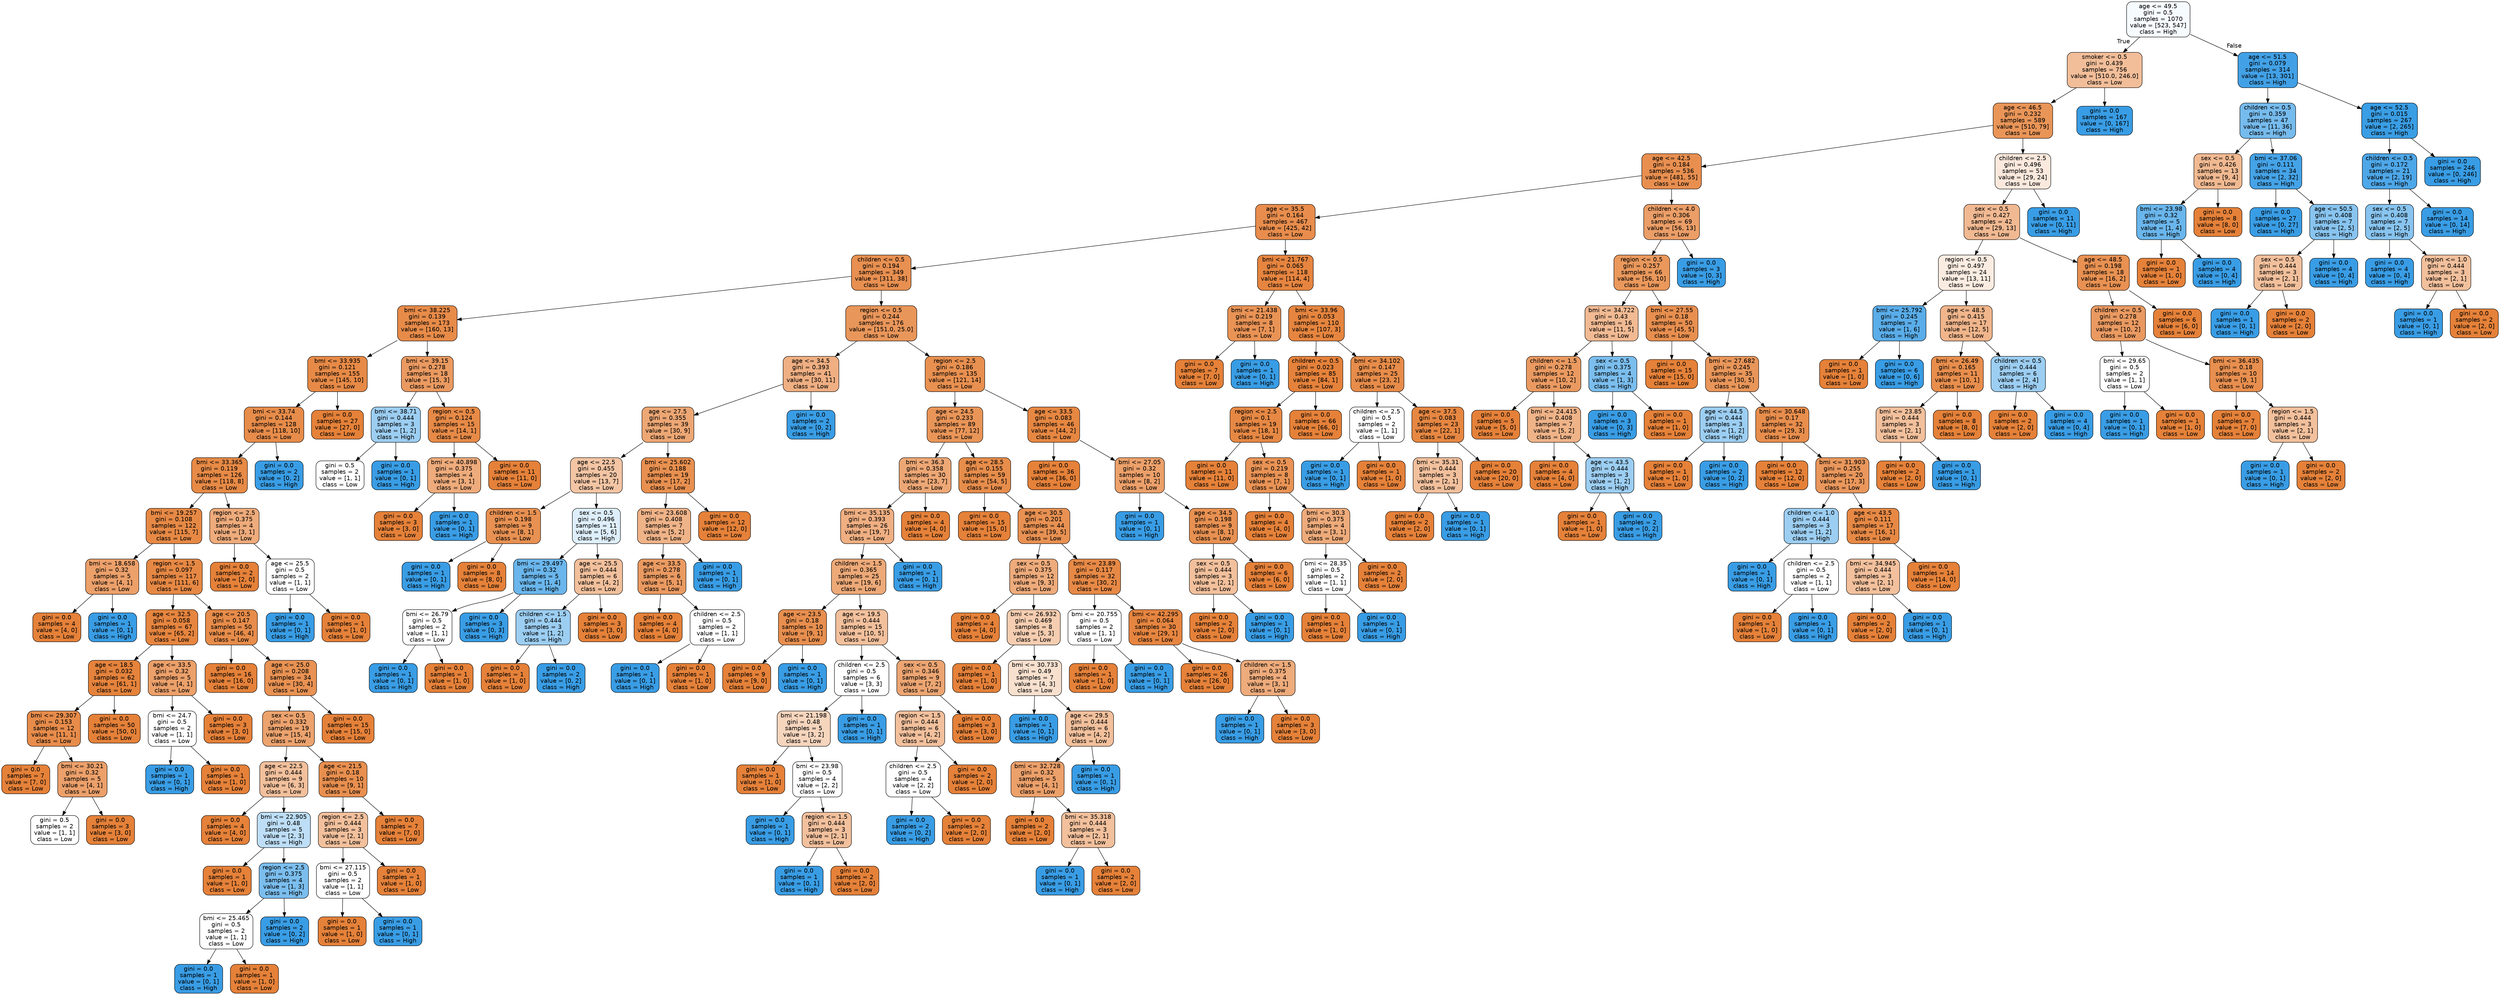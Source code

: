 digraph Tree {
node [shape=box, style="filled, rounded", color="black", fontname="helvetica"] ;
edge [fontname="helvetica"] ;
0 [label="age <= 49.5\ngini = 0.5\nsamples = 1070\nvalue = [523, 547]\nclass = High", fillcolor="#f6fbfe"] ;
1 [label="smoker <= 0.5\ngini = 0.439\nsamples = 756\nvalue = [510.0, 246.0]\nclass = Low", fillcolor="#f2be99"] ;
0 -> 1 [labeldistance=2.5, labelangle=45, headlabel="True"] ;
2 [label="age <= 46.5\ngini = 0.232\nsamples = 589\nvalue = [510, 79]\nclass = Low", fillcolor="#e99558"] ;
1 -> 2 ;
3 [label="age <= 42.5\ngini = 0.184\nsamples = 536\nvalue = [481, 55]\nclass = Low", fillcolor="#e88f50"] ;
2 -> 3 ;
4 [label="age <= 35.5\ngini = 0.164\nsamples = 467\nvalue = [425, 42]\nclass = Low", fillcolor="#e88d4d"] ;
3 -> 4 ;
5 [label="children <= 0.5\ngini = 0.194\nsamples = 349\nvalue = [311, 38]\nclass = Low", fillcolor="#e89051"] ;
4 -> 5 ;
6 [label="bmi <= 38.225\ngini = 0.139\nsamples = 173\nvalue = [160, 13]\nclass = Low", fillcolor="#e78b49"] ;
5 -> 6 ;
7 [label="bmi <= 33.935\ngini = 0.121\nsamples = 155\nvalue = [145, 10]\nclass = Low", fillcolor="#e78a47"] ;
6 -> 7 ;
8 [label="bmi <= 33.74\ngini = 0.144\nsamples = 128\nvalue = [118, 10]\nclass = Low", fillcolor="#e78c4a"] ;
7 -> 8 ;
9 [label="bmi <= 33.365\ngini = 0.119\nsamples = 126\nvalue = [118, 8]\nclass = Low", fillcolor="#e78a46"] ;
8 -> 9 ;
10 [label="bmi <= 19.257\ngini = 0.108\nsamples = 122\nvalue = [115, 7]\nclass = Low", fillcolor="#e78945"] ;
9 -> 10 ;
11 [label="bmi <= 18.658\ngini = 0.32\nsamples = 5\nvalue = [4, 1]\nclass = Low", fillcolor="#eca06a"] ;
10 -> 11 ;
12 [label="gini = 0.0\nsamples = 4\nvalue = [4, 0]\nclass = Low", fillcolor="#e58139"] ;
11 -> 12 ;
13 [label="gini = 0.0\nsamples = 1\nvalue = [0, 1]\nclass = High", fillcolor="#399de5"] ;
11 -> 13 ;
14 [label="region <= 1.5\ngini = 0.097\nsamples = 117\nvalue = [111, 6]\nclass = Low", fillcolor="#e68844"] ;
10 -> 14 ;
15 [label="age <= 32.5\ngini = 0.058\nsamples = 67\nvalue = [65, 2]\nclass = Low", fillcolor="#e6853f"] ;
14 -> 15 ;
16 [label="age <= 18.5\ngini = 0.032\nsamples = 62\nvalue = [61, 1]\nclass = Low", fillcolor="#e5833c"] ;
15 -> 16 ;
17 [label="bmi <= 29.307\ngini = 0.153\nsamples = 12\nvalue = [11, 1]\nclass = Low", fillcolor="#e78c4b"] ;
16 -> 17 ;
18 [label="gini = 0.0\nsamples = 7\nvalue = [7, 0]\nclass = Low", fillcolor="#e58139"] ;
17 -> 18 ;
19 [label="bmi <= 30.21\ngini = 0.32\nsamples = 5\nvalue = [4, 1]\nclass = Low", fillcolor="#eca06a"] ;
17 -> 19 ;
20 [label="gini = 0.5\nsamples = 2\nvalue = [1, 1]\nclass = Low", fillcolor="#ffffff"] ;
19 -> 20 ;
21 [label="gini = 0.0\nsamples = 3\nvalue = [3, 0]\nclass = Low", fillcolor="#e58139"] ;
19 -> 21 ;
22 [label="gini = 0.0\nsamples = 50\nvalue = [50, 0]\nclass = Low", fillcolor="#e58139"] ;
16 -> 22 ;
23 [label="age <= 33.5\ngini = 0.32\nsamples = 5\nvalue = [4, 1]\nclass = Low", fillcolor="#eca06a"] ;
15 -> 23 ;
24 [label="bmi <= 24.7\ngini = 0.5\nsamples = 2\nvalue = [1, 1]\nclass = Low", fillcolor="#ffffff"] ;
23 -> 24 ;
25 [label="gini = 0.0\nsamples = 1\nvalue = [0, 1]\nclass = High", fillcolor="#399de5"] ;
24 -> 25 ;
26 [label="gini = 0.0\nsamples = 1\nvalue = [1, 0]\nclass = Low", fillcolor="#e58139"] ;
24 -> 26 ;
27 [label="gini = 0.0\nsamples = 3\nvalue = [3, 0]\nclass = Low", fillcolor="#e58139"] ;
23 -> 27 ;
28 [label="age <= 20.5\ngini = 0.147\nsamples = 50\nvalue = [46, 4]\nclass = Low", fillcolor="#e78c4a"] ;
14 -> 28 ;
29 [label="gini = 0.0\nsamples = 16\nvalue = [16, 0]\nclass = Low", fillcolor="#e58139"] ;
28 -> 29 ;
30 [label="age <= 25.0\ngini = 0.208\nsamples = 34\nvalue = [30, 4]\nclass = Low", fillcolor="#e89253"] ;
28 -> 30 ;
31 [label="sex <= 0.5\ngini = 0.332\nsamples = 19\nvalue = [15, 4]\nclass = Low", fillcolor="#eca36e"] ;
30 -> 31 ;
32 [label="age <= 22.5\ngini = 0.444\nsamples = 9\nvalue = [6, 3]\nclass = Low", fillcolor="#f2c09c"] ;
31 -> 32 ;
33 [label="gini = 0.0\nsamples = 4\nvalue = [4, 0]\nclass = Low", fillcolor="#e58139"] ;
32 -> 33 ;
34 [label="bmi <= 22.905\ngini = 0.48\nsamples = 5\nvalue = [2, 3]\nclass = High", fillcolor="#bddef6"] ;
32 -> 34 ;
35 [label="gini = 0.0\nsamples = 1\nvalue = [1, 0]\nclass = Low", fillcolor="#e58139"] ;
34 -> 35 ;
36 [label="region <= 2.5\ngini = 0.375\nsamples = 4\nvalue = [1, 3]\nclass = High", fillcolor="#7bbeee"] ;
34 -> 36 ;
37 [label="bmi <= 25.465\ngini = 0.5\nsamples = 2\nvalue = [1, 1]\nclass = Low", fillcolor="#ffffff"] ;
36 -> 37 ;
38 [label="gini = 0.0\nsamples = 1\nvalue = [0, 1]\nclass = High", fillcolor="#399de5"] ;
37 -> 38 ;
39 [label="gini = 0.0\nsamples = 1\nvalue = [1, 0]\nclass = Low", fillcolor="#e58139"] ;
37 -> 39 ;
40 [label="gini = 0.0\nsamples = 2\nvalue = [0, 2]\nclass = High", fillcolor="#399de5"] ;
36 -> 40 ;
41 [label="age <= 21.5\ngini = 0.18\nsamples = 10\nvalue = [9, 1]\nclass = Low", fillcolor="#e88f4f"] ;
31 -> 41 ;
42 [label="region <= 2.5\ngini = 0.444\nsamples = 3\nvalue = [2, 1]\nclass = Low", fillcolor="#f2c09c"] ;
41 -> 42 ;
43 [label="bmi <= 27.115\ngini = 0.5\nsamples = 2\nvalue = [1, 1]\nclass = Low", fillcolor="#ffffff"] ;
42 -> 43 ;
44 [label="gini = 0.0\nsamples = 1\nvalue = [1, 0]\nclass = Low", fillcolor="#e58139"] ;
43 -> 44 ;
45 [label="gini = 0.0\nsamples = 1\nvalue = [0, 1]\nclass = High", fillcolor="#399de5"] ;
43 -> 45 ;
46 [label="gini = 0.0\nsamples = 1\nvalue = [1, 0]\nclass = Low", fillcolor="#e58139"] ;
42 -> 46 ;
47 [label="gini = 0.0\nsamples = 7\nvalue = [7, 0]\nclass = Low", fillcolor="#e58139"] ;
41 -> 47 ;
48 [label="gini = 0.0\nsamples = 15\nvalue = [15, 0]\nclass = Low", fillcolor="#e58139"] ;
30 -> 48 ;
49 [label="region <= 2.5\ngini = 0.375\nsamples = 4\nvalue = [3, 1]\nclass = Low", fillcolor="#eeab7b"] ;
9 -> 49 ;
50 [label="gini = 0.0\nsamples = 2\nvalue = [2, 0]\nclass = Low", fillcolor="#e58139"] ;
49 -> 50 ;
51 [label="age <= 25.5\ngini = 0.5\nsamples = 2\nvalue = [1, 1]\nclass = Low", fillcolor="#ffffff"] ;
49 -> 51 ;
52 [label="gini = 0.0\nsamples = 1\nvalue = [0, 1]\nclass = High", fillcolor="#399de5"] ;
51 -> 52 ;
53 [label="gini = 0.0\nsamples = 1\nvalue = [1, 0]\nclass = Low", fillcolor="#e58139"] ;
51 -> 53 ;
54 [label="gini = 0.0\nsamples = 2\nvalue = [0, 2]\nclass = High", fillcolor="#399de5"] ;
8 -> 54 ;
55 [label="gini = 0.0\nsamples = 27\nvalue = [27, 0]\nclass = Low", fillcolor="#e58139"] ;
7 -> 55 ;
56 [label="bmi <= 39.15\ngini = 0.278\nsamples = 18\nvalue = [15, 3]\nclass = Low", fillcolor="#ea9a61"] ;
6 -> 56 ;
57 [label="bmi <= 38.71\ngini = 0.444\nsamples = 3\nvalue = [1, 2]\nclass = High", fillcolor="#9ccef2"] ;
56 -> 57 ;
58 [label="gini = 0.5\nsamples = 2\nvalue = [1, 1]\nclass = Low", fillcolor="#ffffff"] ;
57 -> 58 ;
59 [label="gini = 0.0\nsamples = 1\nvalue = [0, 1]\nclass = High", fillcolor="#399de5"] ;
57 -> 59 ;
60 [label="region <= 0.5\ngini = 0.124\nsamples = 15\nvalue = [14, 1]\nclass = Low", fillcolor="#e78a47"] ;
56 -> 60 ;
61 [label="bmi <= 40.898\ngini = 0.375\nsamples = 4\nvalue = [3, 1]\nclass = Low", fillcolor="#eeab7b"] ;
60 -> 61 ;
62 [label="gini = 0.0\nsamples = 3\nvalue = [3, 0]\nclass = Low", fillcolor="#e58139"] ;
61 -> 62 ;
63 [label="gini = 0.0\nsamples = 1\nvalue = [0, 1]\nclass = High", fillcolor="#399de5"] ;
61 -> 63 ;
64 [label="gini = 0.0\nsamples = 11\nvalue = [11, 0]\nclass = Low", fillcolor="#e58139"] ;
60 -> 64 ;
65 [label="region <= 0.5\ngini = 0.244\nsamples = 176\nvalue = [151.0, 25.0]\nclass = Low", fillcolor="#e9965a"] ;
5 -> 65 ;
66 [label="age <= 34.5\ngini = 0.393\nsamples = 41\nvalue = [30, 11]\nclass = Low", fillcolor="#efaf82"] ;
65 -> 66 ;
67 [label="age <= 27.5\ngini = 0.355\nsamples = 39\nvalue = [30, 9]\nclass = Low", fillcolor="#eda774"] ;
66 -> 67 ;
68 [label="age <= 22.5\ngini = 0.455\nsamples = 20\nvalue = [13, 7]\nclass = Low", fillcolor="#f3c5a4"] ;
67 -> 68 ;
69 [label="children <= 1.5\ngini = 0.198\nsamples = 9\nvalue = [8, 1]\nclass = Low", fillcolor="#e89152"] ;
68 -> 69 ;
70 [label="gini = 0.0\nsamples = 1\nvalue = [0, 1]\nclass = High", fillcolor="#399de5"] ;
69 -> 70 ;
71 [label="gini = 0.0\nsamples = 8\nvalue = [8, 0]\nclass = Low", fillcolor="#e58139"] ;
69 -> 71 ;
72 [label="sex <= 0.5\ngini = 0.496\nsamples = 11\nvalue = [5, 6]\nclass = High", fillcolor="#deeffb"] ;
68 -> 72 ;
73 [label="bmi <= 29.497\ngini = 0.32\nsamples = 5\nvalue = [1, 4]\nclass = High", fillcolor="#6ab6ec"] ;
72 -> 73 ;
74 [label="bmi <= 26.79\ngini = 0.5\nsamples = 2\nvalue = [1, 1]\nclass = Low", fillcolor="#ffffff"] ;
73 -> 74 ;
75 [label="gini = 0.0\nsamples = 1\nvalue = [0, 1]\nclass = High", fillcolor="#399de5"] ;
74 -> 75 ;
76 [label="gini = 0.0\nsamples = 1\nvalue = [1, 0]\nclass = Low", fillcolor="#e58139"] ;
74 -> 76 ;
77 [label="gini = 0.0\nsamples = 3\nvalue = [0, 3]\nclass = High", fillcolor="#399de5"] ;
73 -> 77 ;
78 [label="age <= 25.5\ngini = 0.444\nsamples = 6\nvalue = [4, 2]\nclass = Low", fillcolor="#f2c09c"] ;
72 -> 78 ;
79 [label="children <= 1.5\ngini = 0.444\nsamples = 3\nvalue = [1, 2]\nclass = High", fillcolor="#9ccef2"] ;
78 -> 79 ;
80 [label="gini = 0.0\nsamples = 1\nvalue = [1, 0]\nclass = Low", fillcolor="#e58139"] ;
79 -> 80 ;
81 [label="gini = 0.0\nsamples = 2\nvalue = [0, 2]\nclass = High", fillcolor="#399de5"] ;
79 -> 81 ;
82 [label="gini = 0.0\nsamples = 3\nvalue = [3, 0]\nclass = Low", fillcolor="#e58139"] ;
78 -> 82 ;
83 [label="bmi <= 25.602\ngini = 0.188\nsamples = 19\nvalue = [17, 2]\nclass = Low", fillcolor="#e89050"] ;
67 -> 83 ;
84 [label="bmi <= 23.608\ngini = 0.408\nsamples = 7\nvalue = [5, 2]\nclass = Low", fillcolor="#efb388"] ;
83 -> 84 ;
85 [label="age <= 33.5\ngini = 0.278\nsamples = 6\nvalue = [5, 1]\nclass = Low", fillcolor="#ea9a61"] ;
84 -> 85 ;
86 [label="gini = 0.0\nsamples = 4\nvalue = [4, 0]\nclass = Low", fillcolor="#e58139"] ;
85 -> 86 ;
87 [label="children <= 2.5\ngini = 0.5\nsamples = 2\nvalue = [1, 1]\nclass = Low", fillcolor="#ffffff"] ;
85 -> 87 ;
88 [label="gini = 0.0\nsamples = 1\nvalue = [0, 1]\nclass = High", fillcolor="#399de5"] ;
87 -> 88 ;
89 [label="gini = 0.0\nsamples = 1\nvalue = [1, 0]\nclass = Low", fillcolor="#e58139"] ;
87 -> 89 ;
90 [label="gini = 0.0\nsamples = 1\nvalue = [0, 1]\nclass = High", fillcolor="#399de5"] ;
84 -> 90 ;
91 [label="gini = 0.0\nsamples = 12\nvalue = [12, 0]\nclass = Low", fillcolor="#e58139"] ;
83 -> 91 ;
92 [label="gini = 0.0\nsamples = 2\nvalue = [0, 2]\nclass = High", fillcolor="#399de5"] ;
66 -> 92 ;
93 [label="region <= 2.5\ngini = 0.186\nsamples = 135\nvalue = [121, 14]\nclass = Low", fillcolor="#e89050"] ;
65 -> 93 ;
94 [label="age <= 24.5\ngini = 0.233\nsamples = 89\nvalue = [77, 12]\nclass = Low", fillcolor="#e99558"] ;
93 -> 94 ;
95 [label="bmi <= 36.3\ngini = 0.358\nsamples = 30\nvalue = [23, 7]\nclass = Low", fillcolor="#eda775"] ;
94 -> 95 ;
96 [label="bmi <= 35.135\ngini = 0.393\nsamples = 26\nvalue = [19, 7]\nclass = Low", fillcolor="#efaf82"] ;
95 -> 96 ;
97 [label="children <= 1.5\ngini = 0.365\nsamples = 25\nvalue = [19, 6]\nclass = Low", fillcolor="#eda978"] ;
96 -> 97 ;
98 [label="age <= 23.5\ngini = 0.18\nsamples = 10\nvalue = [9, 1]\nclass = Low", fillcolor="#e88f4f"] ;
97 -> 98 ;
99 [label="gini = 0.0\nsamples = 9\nvalue = [9, 0]\nclass = Low", fillcolor="#e58139"] ;
98 -> 99 ;
100 [label="gini = 0.0\nsamples = 1\nvalue = [0, 1]\nclass = High", fillcolor="#399de5"] ;
98 -> 100 ;
101 [label="age <= 19.5\ngini = 0.444\nsamples = 15\nvalue = [10, 5]\nclass = Low", fillcolor="#f2c09c"] ;
97 -> 101 ;
102 [label="children <= 2.5\ngini = 0.5\nsamples = 6\nvalue = [3, 3]\nclass = Low", fillcolor="#ffffff"] ;
101 -> 102 ;
103 [label="bmi <= 21.198\ngini = 0.48\nsamples = 5\nvalue = [3, 2]\nclass = Low", fillcolor="#f6d5bd"] ;
102 -> 103 ;
104 [label="gini = 0.0\nsamples = 1\nvalue = [1, 0]\nclass = Low", fillcolor="#e58139"] ;
103 -> 104 ;
105 [label="bmi <= 23.98\ngini = 0.5\nsamples = 4\nvalue = [2, 2]\nclass = Low", fillcolor="#ffffff"] ;
103 -> 105 ;
106 [label="gini = 0.0\nsamples = 1\nvalue = [0, 1]\nclass = High", fillcolor="#399de5"] ;
105 -> 106 ;
107 [label="region <= 1.5\ngini = 0.444\nsamples = 3\nvalue = [2, 1]\nclass = Low", fillcolor="#f2c09c"] ;
105 -> 107 ;
108 [label="gini = 0.0\nsamples = 1\nvalue = [0, 1]\nclass = High", fillcolor="#399de5"] ;
107 -> 108 ;
109 [label="gini = 0.0\nsamples = 2\nvalue = [2, 0]\nclass = Low", fillcolor="#e58139"] ;
107 -> 109 ;
110 [label="gini = 0.0\nsamples = 1\nvalue = [0, 1]\nclass = High", fillcolor="#399de5"] ;
102 -> 110 ;
111 [label="sex <= 0.5\ngini = 0.346\nsamples = 9\nvalue = [7, 2]\nclass = Low", fillcolor="#eca572"] ;
101 -> 111 ;
112 [label="region <= 1.5\ngini = 0.444\nsamples = 6\nvalue = [4, 2]\nclass = Low", fillcolor="#f2c09c"] ;
111 -> 112 ;
113 [label="children <= 2.5\ngini = 0.5\nsamples = 4\nvalue = [2, 2]\nclass = Low", fillcolor="#ffffff"] ;
112 -> 113 ;
114 [label="gini = 0.0\nsamples = 2\nvalue = [0, 2]\nclass = High", fillcolor="#399de5"] ;
113 -> 114 ;
115 [label="gini = 0.0\nsamples = 2\nvalue = [2, 0]\nclass = Low", fillcolor="#e58139"] ;
113 -> 115 ;
116 [label="gini = 0.0\nsamples = 2\nvalue = [2, 0]\nclass = Low", fillcolor="#e58139"] ;
112 -> 116 ;
117 [label="gini = 0.0\nsamples = 3\nvalue = [3, 0]\nclass = Low", fillcolor="#e58139"] ;
111 -> 117 ;
118 [label="gini = 0.0\nsamples = 1\nvalue = [0, 1]\nclass = High", fillcolor="#399de5"] ;
96 -> 118 ;
119 [label="gini = 0.0\nsamples = 4\nvalue = [4, 0]\nclass = Low", fillcolor="#e58139"] ;
95 -> 119 ;
120 [label="age <= 28.5\ngini = 0.155\nsamples = 59\nvalue = [54, 5]\nclass = Low", fillcolor="#e78d4b"] ;
94 -> 120 ;
121 [label="gini = 0.0\nsamples = 15\nvalue = [15, 0]\nclass = Low", fillcolor="#e58139"] ;
120 -> 121 ;
122 [label="age <= 30.5\ngini = 0.201\nsamples = 44\nvalue = [39, 5]\nclass = Low", fillcolor="#e89152"] ;
120 -> 122 ;
123 [label="sex <= 0.5\ngini = 0.375\nsamples = 12\nvalue = [9, 3]\nclass = Low", fillcolor="#eeab7b"] ;
122 -> 123 ;
124 [label="gini = 0.0\nsamples = 4\nvalue = [4, 0]\nclass = Low", fillcolor="#e58139"] ;
123 -> 124 ;
125 [label="bmi <= 26.932\ngini = 0.469\nsamples = 8\nvalue = [5, 3]\nclass = Low", fillcolor="#f5cdb0"] ;
123 -> 125 ;
126 [label="gini = 0.0\nsamples = 1\nvalue = [1, 0]\nclass = Low", fillcolor="#e58139"] ;
125 -> 126 ;
127 [label="bmi <= 30.733\ngini = 0.49\nsamples = 7\nvalue = [4, 3]\nclass = Low", fillcolor="#f8e0ce"] ;
125 -> 127 ;
128 [label="gini = 0.0\nsamples = 1\nvalue = [0, 1]\nclass = High", fillcolor="#399de5"] ;
127 -> 128 ;
129 [label="age <= 29.5\ngini = 0.444\nsamples = 6\nvalue = [4, 2]\nclass = Low", fillcolor="#f2c09c"] ;
127 -> 129 ;
130 [label="bmi <= 32.728\ngini = 0.32\nsamples = 5\nvalue = [4, 1]\nclass = Low", fillcolor="#eca06a"] ;
129 -> 130 ;
131 [label="gini = 0.0\nsamples = 2\nvalue = [2, 0]\nclass = Low", fillcolor="#e58139"] ;
130 -> 131 ;
132 [label="bmi <= 35.318\ngini = 0.444\nsamples = 3\nvalue = [2, 1]\nclass = Low", fillcolor="#f2c09c"] ;
130 -> 132 ;
133 [label="gini = 0.0\nsamples = 1\nvalue = [0, 1]\nclass = High", fillcolor="#399de5"] ;
132 -> 133 ;
134 [label="gini = 0.0\nsamples = 2\nvalue = [2, 0]\nclass = Low", fillcolor="#e58139"] ;
132 -> 134 ;
135 [label="gini = 0.0\nsamples = 1\nvalue = [0, 1]\nclass = High", fillcolor="#399de5"] ;
129 -> 135 ;
136 [label="bmi <= 23.89\ngini = 0.117\nsamples = 32\nvalue = [30, 2]\nclass = Low", fillcolor="#e78946"] ;
122 -> 136 ;
137 [label="bmi <= 20.755\ngini = 0.5\nsamples = 2\nvalue = [1, 1]\nclass = Low", fillcolor="#ffffff"] ;
136 -> 137 ;
138 [label="gini = 0.0\nsamples = 1\nvalue = [1, 0]\nclass = Low", fillcolor="#e58139"] ;
137 -> 138 ;
139 [label="gini = 0.0\nsamples = 1\nvalue = [0, 1]\nclass = High", fillcolor="#399de5"] ;
137 -> 139 ;
140 [label="bmi <= 42.295\ngini = 0.064\nsamples = 30\nvalue = [29, 1]\nclass = Low", fillcolor="#e68540"] ;
136 -> 140 ;
141 [label="gini = 0.0\nsamples = 26\nvalue = [26, 0]\nclass = Low", fillcolor="#e58139"] ;
140 -> 141 ;
142 [label="children <= 1.5\ngini = 0.375\nsamples = 4\nvalue = [3, 1]\nclass = Low", fillcolor="#eeab7b"] ;
140 -> 142 ;
143 [label="gini = 0.0\nsamples = 1\nvalue = [0, 1]\nclass = High", fillcolor="#399de5"] ;
142 -> 143 ;
144 [label="gini = 0.0\nsamples = 3\nvalue = [3, 0]\nclass = Low", fillcolor="#e58139"] ;
142 -> 144 ;
145 [label="age <= 33.5\ngini = 0.083\nsamples = 46\nvalue = [44, 2]\nclass = Low", fillcolor="#e68742"] ;
93 -> 145 ;
146 [label="gini = 0.0\nsamples = 36\nvalue = [36, 0]\nclass = Low", fillcolor="#e58139"] ;
145 -> 146 ;
147 [label="bmi <= 27.05\ngini = 0.32\nsamples = 10\nvalue = [8, 2]\nclass = Low", fillcolor="#eca06a"] ;
145 -> 147 ;
148 [label="gini = 0.0\nsamples = 1\nvalue = [0, 1]\nclass = High", fillcolor="#399de5"] ;
147 -> 148 ;
149 [label="age <= 34.5\ngini = 0.198\nsamples = 9\nvalue = [8, 1]\nclass = Low", fillcolor="#e89152"] ;
147 -> 149 ;
150 [label="sex <= 0.5\ngini = 0.444\nsamples = 3\nvalue = [2, 1]\nclass = Low", fillcolor="#f2c09c"] ;
149 -> 150 ;
151 [label="gini = 0.0\nsamples = 2\nvalue = [2, 0]\nclass = Low", fillcolor="#e58139"] ;
150 -> 151 ;
152 [label="gini = 0.0\nsamples = 1\nvalue = [0, 1]\nclass = High", fillcolor="#399de5"] ;
150 -> 152 ;
153 [label="gini = 0.0\nsamples = 6\nvalue = [6, 0]\nclass = Low", fillcolor="#e58139"] ;
149 -> 153 ;
154 [label="bmi <= 21.767\ngini = 0.065\nsamples = 118\nvalue = [114, 4]\nclass = Low", fillcolor="#e68540"] ;
4 -> 154 ;
155 [label="bmi <= 21.438\ngini = 0.219\nsamples = 8\nvalue = [7, 1]\nclass = Low", fillcolor="#e99355"] ;
154 -> 155 ;
156 [label="gini = 0.0\nsamples = 7\nvalue = [7, 0]\nclass = Low", fillcolor="#e58139"] ;
155 -> 156 ;
157 [label="gini = 0.0\nsamples = 1\nvalue = [0, 1]\nclass = High", fillcolor="#399de5"] ;
155 -> 157 ;
158 [label="bmi <= 33.96\ngini = 0.053\nsamples = 110\nvalue = [107, 3]\nclass = Low", fillcolor="#e6853f"] ;
154 -> 158 ;
159 [label="children <= 0.5\ngini = 0.023\nsamples = 85\nvalue = [84, 1]\nclass = Low", fillcolor="#e5823b"] ;
158 -> 159 ;
160 [label="region <= 2.5\ngini = 0.1\nsamples = 19\nvalue = [18, 1]\nclass = Low", fillcolor="#e68844"] ;
159 -> 160 ;
161 [label="gini = 0.0\nsamples = 11\nvalue = [11, 0]\nclass = Low", fillcolor="#e58139"] ;
160 -> 161 ;
162 [label="sex <= 0.5\ngini = 0.219\nsamples = 8\nvalue = [7, 1]\nclass = Low", fillcolor="#e99355"] ;
160 -> 162 ;
163 [label="gini = 0.0\nsamples = 4\nvalue = [4, 0]\nclass = Low", fillcolor="#e58139"] ;
162 -> 163 ;
164 [label="bmi <= 30.3\ngini = 0.375\nsamples = 4\nvalue = [3, 1]\nclass = Low", fillcolor="#eeab7b"] ;
162 -> 164 ;
165 [label="bmi <= 28.35\ngini = 0.5\nsamples = 2\nvalue = [1, 1]\nclass = Low", fillcolor="#ffffff"] ;
164 -> 165 ;
166 [label="gini = 0.0\nsamples = 1\nvalue = [1, 0]\nclass = Low", fillcolor="#e58139"] ;
165 -> 166 ;
167 [label="gini = 0.0\nsamples = 1\nvalue = [0, 1]\nclass = High", fillcolor="#399de5"] ;
165 -> 167 ;
168 [label="gini = 0.0\nsamples = 2\nvalue = [2, 0]\nclass = Low", fillcolor="#e58139"] ;
164 -> 168 ;
169 [label="gini = 0.0\nsamples = 66\nvalue = [66, 0]\nclass = Low", fillcolor="#e58139"] ;
159 -> 169 ;
170 [label="bmi <= 34.102\ngini = 0.147\nsamples = 25\nvalue = [23, 2]\nclass = Low", fillcolor="#e78c4a"] ;
158 -> 170 ;
171 [label="children <= 2.5\ngini = 0.5\nsamples = 2\nvalue = [1, 1]\nclass = Low", fillcolor="#ffffff"] ;
170 -> 171 ;
172 [label="gini = 0.0\nsamples = 1\nvalue = [0, 1]\nclass = High", fillcolor="#399de5"] ;
171 -> 172 ;
173 [label="gini = 0.0\nsamples = 1\nvalue = [1, 0]\nclass = Low", fillcolor="#e58139"] ;
171 -> 173 ;
174 [label="age <= 37.5\ngini = 0.083\nsamples = 23\nvalue = [22, 1]\nclass = Low", fillcolor="#e68742"] ;
170 -> 174 ;
175 [label="bmi <= 35.31\ngini = 0.444\nsamples = 3\nvalue = [2, 1]\nclass = Low", fillcolor="#f2c09c"] ;
174 -> 175 ;
176 [label="gini = 0.0\nsamples = 2\nvalue = [2, 0]\nclass = Low", fillcolor="#e58139"] ;
175 -> 176 ;
177 [label="gini = 0.0\nsamples = 1\nvalue = [0, 1]\nclass = High", fillcolor="#399de5"] ;
175 -> 177 ;
178 [label="gini = 0.0\nsamples = 20\nvalue = [20, 0]\nclass = Low", fillcolor="#e58139"] ;
174 -> 178 ;
179 [label="children <= 4.0\ngini = 0.306\nsamples = 69\nvalue = [56, 13]\nclass = Low", fillcolor="#eb9e67"] ;
3 -> 179 ;
180 [label="region <= 0.5\ngini = 0.257\nsamples = 66\nvalue = [56, 10]\nclass = Low", fillcolor="#ea985c"] ;
179 -> 180 ;
181 [label="bmi <= 34.722\ngini = 0.43\nsamples = 16\nvalue = [11, 5]\nclass = Low", fillcolor="#f1ba93"] ;
180 -> 181 ;
182 [label="children <= 1.5\ngini = 0.278\nsamples = 12\nvalue = [10, 2]\nclass = Low", fillcolor="#ea9a61"] ;
181 -> 182 ;
183 [label="gini = 0.0\nsamples = 5\nvalue = [5, 0]\nclass = Low", fillcolor="#e58139"] ;
182 -> 183 ;
184 [label="bmi <= 24.415\ngini = 0.408\nsamples = 7\nvalue = [5, 2]\nclass = Low", fillcolor="#efb388"] ;
182 -> 184 ;
185 [label="gini = 0.0\nsamples = 4\nvalue = [4, 0]\nclass = Low", fillcolor="#e58139"] ;
184 -> 185 ;
186 [label="age <= 43.5\ngini = 0.444\nsamples = 3\nvalue = [1, 2]\nclass = High", fillcolor="#9ccef2"] ;
184 -> 186 ;
187 [label="gini = 0.0\nsamples = 1\nvalue = [1, 0]\nclass = Low", fillcolor="#e58139"] ;
186 -> 187 ;
188 [label="gini = 0.0\nsamples = 2\nvalue = [0, 2]\nclass = High", fillcolor="#399de5"] ;
186 -> 188 ;
189 [label="sex <= 0.5\ngini = 0.375\nsamples = 4\nvalue = [1, 3]\nclass = High", fillcolor="#7bbeee"] ;
181 -> 189 ;
190 [label="gini = 0.0\nsamples = 3\nvalue = [0, 3]\nclass = High", fillcolor="#399de5"] ;
189 -> 190 ;
191 [label="gini = 0.0\nsamples = 1\nvalue = [1, 0]\nclass = Low", fillcolor="#e58139"] ;
189 -> 191 ;
192 [label="bmi <= 27.55\ngini = 0.18\nsamples = 50\nvalue = [45, 5]\nclass = Low", fillcolor="#e88f4f"] ;
180 -> 192 ;
193 [label="gini = 0.0\nsamples = 15\nvalue = [15, 0]\nclass = Low", fillcolor="#e58139"] ;
192 -> 193 ;
194 [label="bmi <= 27.682\ngini = 0.245\nsamples = 35\nvalue = [30, 5]\nclass = Low", fillcolor="#e9965a"] ;
192 -> 194 ;
195 [label="age <= 44.5\ngini = 0.444\nsamples = 3\nvalue = [1, 2]\nclass = High", fillcolor="#9ccef2"] ;
194 -> 195 ;
196 [label="gini = 0.0\nsamples = 1\nvalue = [1, 0]\nclass = Low", fillcolor="#e58139"] ;
195 -> 196 ;
197 [label="gini = 0.0\nsamples = 2\nvalue = [0, 2]\nclass = High", fillcolor="#399de5"] ;
195 -> 197 ;
198 [label="bmi <= 30.648\ngini = 0.17\nsamples = 32\nvalue = [29, 3]\nclass = Low", fillcolor="#e88e4d"] ;
194 -> 198 ;
199 [label="gini = 0.0\nsamples = 12\nvalue = [12, 0]\nclass = Low", fillcolor="#e58139"] ;
198 -> 199 ;
200 [label="bmi <= 31.903\ngini = 0.255\nsamples = 20\nvalue = [17, 3]\nclass = Low", fillcolor="#ea975c"] ;
198 -> 200 ;
201 [label="children <= 1.0\ngini = 0.444\nsamples = 3\nvalue = [1, 2]\nclass = High", fillcolor="#9ccef2"] ;
200 -> 201 ;
202 [label="gini = 0.0\nsamples = 1\nvalue = [0, 1]\nclass = High", fillcolor="#399de5"] ;
201 -> 202 ;
203 [label="children <= 2.5\ngini = 0.5\nsamples = 2\nvalue = [1, 1]\nclass = Low", fillcolor="#ffffff"] ;
201 -> 203 ;
204 [label="gini = 0.0\nsamples = 1\nvalue = [1, 0]\nclass = Low", fillcolor="#e58139"] ;
203 -> 204 ;
205 [label="gini = 0.0\nsamples = 1\nvalue = [0, 1]\nclass = High", fillcolor="#399de5"] ;
203 -> 205 ;
206 [label="age <= 43.5\ngini = 0.111\nsamples = 17\nvalue = [16, 1]\nclass = Low", fillcolor="#e78945"] ;
200 -> 206 ;
207 [label="bmi <= 34.945\ngini = 0.444\nsamples = 3\nvalue = [2, 1]\nclass = Low", fillcolor="#f2c09c"] ;
206 -> 207 ;
208 [label="gini = 0.0\nsamples = 2\nvalue = [2, 0]\nclass = Low", fillcolor="#e58139"] ;
207 -> 208 ;
209 [label="gini = 0.0\nsamples = 1\nvalue = [0, 1]\nclass = High", fillcolor="#399de5"] ;
207 -> 209 ;
210 [label="gini = 0.0\nsamples = 14\nvalue = [14, 0]\nclass = Low", fillcolor="#e58139"] ;
206 -> 210 ;
211 [label="gini = 0.0\nsamples = 3\nvalue = [0, 3]\nclass = High", fillcolor="#399de5"] ;
179 -> 211 ;
212 [label="children <= 2.5\ngini = 0.496\nsamples = 53\nvalue = [29, 24]\nclass = Low", fillcolor="#fbe9dd"] ;
2 -> 212 ;
213 [label="sex <= 0.5\ngini = 0.427\nsamples = 42\nvalue = [29, 13]\nclass = Low", fillcolor="#f1b992"] ;
212 -> 213 ;
214 [label="region <= 0.5\ngini = 0.497\nsamples = 24\nvalue = [13, 11]\nclass = Low", fillcolor="#fbece1"] ;
213 -> 214 ;
215 [label="bmi <= 25.792\ngini = 0.245\nsamples = 7\nvalue = [1, 6]\nclass = High", fillcolor="#5aade9"] ;
214 -> 215 ;
216 [label="gini = 0.0\nsamples = 1\nvalue = [1, 0]\nclass = Low", fillcolor="#e58139"] ;
215 -> 216 ;
217 [label="gini = 0.0\nsamples = 6\nvalue = [0, 6]\nclass = High", fillcolor="#399de5"] ;
215 -> 217 ;
218 [label="age <= 48.5\ngini = 0.415\nsamples = 17\nvalue = [12, 5]\nclass = Low", fillcolor="#f0b58b"] ;
214 -> 218 ;
219 [label="bmi <= 26.49\ngini = 0.165\nsamples = 11\nvalue = [10, 1]\nclass = Low", fillcolor="#e88e4d"] ;
218 -> 219 ;
220 [label="bmi <= 23.85\ngini = 0.444\nsamples = 3\nvalue = [2, 1]\nclass = Low", fillcolor="#f2c09c"] ;
219 -> 220 ;
221 [label="gini = 0.0\nsamples = 2\nvalue = [2, 0]\nclass = Low", fillcolor="#e58139"] ;
220 -> 221 ;
222 [label="gini = 0.0\nsamples = 1\nvalue = [0, 1]\nclass = High", fillcolor="#399de5"] ;
220 -> 222 ;
223 [label="gini = 0.0\nsamples = 8\nvalue = [8, 0]\nclass = Low", fillcolor="#e58139"] ;
219 -> 223 ;
224 [label="children <= 0.5\ngini = 0.444\nsamples = 6\nvalue = [2, 4]\nclass = High", fillcolor="#9ccef2"] ;
218 -> 224 ;
225 [label="gini = 0.0\nsamples = 2\nvalue = [2, 0]\nclass = Low", fillcolor="#e58139"] ;
224 -> 225 ;
226 [label="gini = 0.0\nsamples = 4\nvalue = [0, 4]\nclass = High", fillcolor="#399de5"] ;
224 -> 226 ;
227 [label="age <= 48.5\ngini = 0.198\nsamples = 18\nvalue = [16, 2]\nclass = Low", fillcolor="#e89152"] ;
213 -> 227 ;
228 [label="children <= 0.5\ngini = 0.278\nsamples = 12\nvalue = [10, 2]\nclass = Low", fillcolor="#ea9a61"] ;
227 -> 228 ;
229 [label="bmi <= 29.65\ngini = 0.5\nsamples = 2\nvalue = [1, 1]\nclass = Low", fillcolor="#ffffff"] ;
228 -> 229 ;
230 [label="gini = 0.0\nsamples = 1\nvalue = [0, 1]\nclass = High", fillcolor="#399de5"] ;
229 -> 230 ;
231 [label="gini = 0.0\nsamples = 1\nvalue = [1, 0]\nclass = Low", fillcolor="#e58139"] ;
229 -> 231 ;
232 [label="bmi <= 36.435\ngini = 0.18\nsamples = 10\nvalue = [9, 1]\nclass = Low", fillcolor="#e88f4f"] ;
228 -> 232 ;
233 [label="gini = 0.0\nsamples = 7\nvalue = [7, 0]\nclass = Low", fillcolor="#e58139"] ;
232 -> 233 ;
234 [label="region <= 1.5\ngini = 0.444\nsamples = 3\nvalue = [2, 1]\nclass = Low", fillcolor="#f2c09c"] ;
232 -> 234 ;
235 [label="gini = 0.0\nsamples = 1\nvalue = [0, 1]\nclass = High", fillcolor="#399de5"] ;
234 -> 235 ;
236 [label="gini = 0.0\nsamples = 2\nvalue = [2, 0]\nclass = Low", fillcolor="#e58139"] ;
234 -> 236 ;
237 [label="gini = 0.0\nsamples = 6\nvalue = [6, 0]\nclass = Low", fillcolor="#e58139"] ;
227 -> 237 ;
238 [label="gini = 0.0\nsamples = 11\nvalue = [0, 11]\nclass = High", fillcolor="#399de5"] ;
212 -> 238 ;
239 [label="gini = 0.0\nsamples = 167\nvalue = [0, 167]\nclass = High", fillcolor="#399de5"] ;
1 -> 239 ;
240 [label="age <= 51.5\ngini = 0.079\nsamples = 314\nvalue = [13, 301]\nclass = High", fillcolor="#42a1e6"] ;
0 -> 240 [labeldistance=2.5, labelangle=-45, headlabel="False"] ;
241 [label="children <= 0.5\ngini = 0.359\nsamples = 47\nvalue = [11, 36]\nclass = High", fillcolor="#76bbed"] ;
240 -> 241 ;
242 [label="sex <= 0.5\ngini = 0.426\nsamples = 13\nvalue = [9, 4]\nclass = Low", fillcolor="#f1b991"] ;
241 -> 242 ;
243 [label="bmi <= 23.98\ngini = 0.32\nsamples = 5\nvalue = [1, 4]\nclass = High", fillcolor="#6ab6ec"] ;
242 -> 243 ;
244 [label="gini = 0.0\nsamples = 1\nvalue = [1, 0]\nclass = Low", fillcolor="#e58139"] ;
243 -> 244 ;
245 [label="gini = 0.0\nsamples = 4\nvalue = [0, 4]\nclass = High", fillcolor="#399de5"] ;
243 -> 245 ;
246 [label="gini = 0.0\nsamples = 8\nvalue = [8, 0]\nclass = Low", fillcolor="#e58139"] ;
242 -> 246 ;
247 [label="bmi <= 37.06\ngini = 0.111\nsamples = 34\nvalue = [2, 32]\nclass = High", fillcolor="#45a3e7"] ;
241 -> 247 ;
248 [label="gini = 0.0\nsamples = 27\nvalue = [0, 27]\nclass = High", fillcolor="#399de5"] ;
247 -> 248 ;
249 [label="age <= 50.5\ngini = 0.408\nsamples = 7\nvalue = [2, 5]\nclass = High", fillcolor="#88c4ef"] ;
247 -> 249 ;
250 [label="sex <= 0.5\ngini = 0.444\nsamples = 3\nvalue = [2, 1]\nclass = Low", fillcolor="#f2c09c"] ;
249 -> 250 ;
251 [label="gini = 0.0\nsamples = 1\nvalue = [0, 1]\nclass = High", fillcolor="#399de5"] ;
250 -> 251 ;
252 [label="gini = 0.0\nsamples = 2\nvalue = [2, 0]\nclass = Low", fillcolor="#e58139"] ;
250 -> 252 ;
253 [label="gini = 0.0\nsamples = 4\nvalue = [0, 4]\nclass = High", fillcolor="#399de5"] ;
249 -> 253 ;
254 [label="age <= 52.5\ngini = 0.015\nsamples = 267\nvalue = [2, 265]\nclass = High", fillcolor="#3a9ee5"] ;
240 -> 254 ;
255 [label="children <= 0.5\ngini = 0.172\nsamples = 21\nvalue = [2, 19]\nclass = High", fillcolor="#4ea7e8"] ;
254 -> 255 ;
256 [label="sex <= 0.5\ngini = 0.408\nsamples = 7\nvalue = [2, 5]\nclass = High", fillcolor="#88c4ef"] ;
255 -> 256 ;
257 [label="gini = 0.0\nsamples = 4\nvalue = [0, 4]\nclass = High", fillcolor="#399de5"] ;
256 -> 257 ;
258 [label="region <= 1.0\ngini = 0.444\nsamples = 3\nvalue = [2, 1]\nclass = Low", fillcolor="#f2c09c"] ;
256 -> 258 ;
259 [label="gini = 0.0\nsamples = 1\nvalue = [0, 1]\nclass = High", fillcolor="#399de5"] ;
258 -> 259 ;
260 [label="gini = 0.0\nsamples = 2\nvalue = [2, 0]\nclass = Low", fillcolor="#e58139"] ;
258 -> 260 ;
261 [label="gini = 0.0\nsamples = 14\nvalue = [0, 14]\nclass = High", fillcolor="#399de5"] ;
255 -> 261 ;
262 [label="gini = 0.0\nsamples = 246\nvalue = [0, 246]\nclass = High", fillcolor="#399de5"] ;
254 -> 262 ;
}